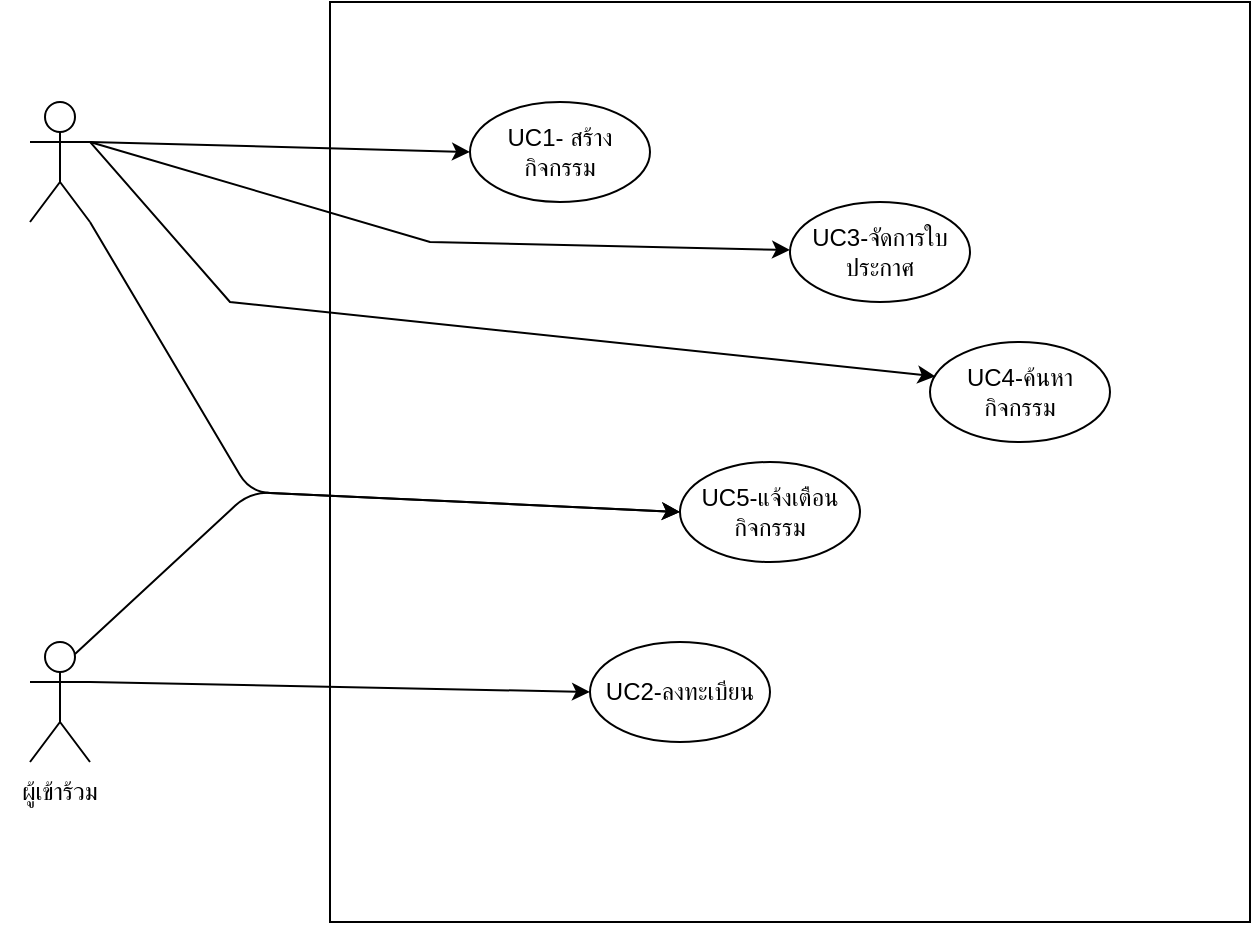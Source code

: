 <mxfile>
    <diagram id="eEoVHZRxK4ujAoDvrZFG" name="Page-1">
        <mxGraphModel dx="832" dy="563" grid="1" gridSize="10" guides="1" tooltips="1" connect="1" arrows="1" fold="1" page="1" pageScale="1" pageWidth="850" pageHeight="1100" math="0" shadow="0">
            <root>
                <mxCell id="0"/>
                <mxCell id="1" parent="0"/>
                <mxCell id="5" value="" style="whiteSpace=wrap;html=1;aspect=fixed;" vertex="1" parent="1">
                    <mxGeometry x="250" y="30" width="460" height="460" as="geometry"/>
                </mxCell>
                <mxCell id="21" style="edgeStyle=none;html=1;exitX=1;exitY=1;exitDx=0;exitDy=0;exitPerimeter=0;entryX=0;entryY=0.5;entryDx=0;entryDy=0;" edge="1" parent="1" source="6" target="11">
                    <mxGeometry relative="1" as="geometry">
                        <Array as="points">
                            <mxPoint x="210" y="275"/>
                        </Array>
                    </mxGeometry>
                </mxCell>
                <mxCell id="6" value="Actor" style="shape=umlActor;verticalLabelPosition=bottom;verticalAlign=top;outlineConnect=0;html=1;fontColor=none;noLabel=1;" vertex="1" parent="1">
                    <mxGeometry x="100" y="80" width="30" height="60" as="geometry"/>
                </mxCell>
                <mxCell id="20" style="edgeStyle=none;html=1;exitX=0.75;exitY=0.1;exitDx=0;exitDy=0;exitPerimeter=0;entryX=0;entryY=0.5;entryDx=0;entryDy=0;" edge="1" parent="1" source="7" target="11">
                    <mxGeometry relative="1" as="geometry">
                        <Array as="points">
                            <mxPoint x="210" y="275"/>
                        </Array>
                    </mxGeometry>
                </mxCell>
                <mxCell id="7" value="Actor" style="shape=umlActor;verticalLabelPosition=bottom;verticalAlign=top;html=1;outlineConnect=0;fontColor=none;noLabel=1;" vertex="1" parent="1">
                    <mxGeometry x="100" y="350" width="30" height="60" as="geometry"/>
                </mxCell>
                <mxCell id="8" value="UC1- สร้างกิจกรรม" style="ellipse;whiteSpace=wrap;html=1;" vertex="1" parent="1">
                    <mxGeometry x="320" y="80" width="90" height="50" as="geometry"/>
                </mxCell>
                <mxCell id="9" value="UC3-จัดการใบประกาศ" style="ellipse;whiteSpace=wrap;html=1;" vertex="1" parent="1">
                    <mxGeometry x="480" y="130" width="90" height="50" as="geometry"/>
                </mxCell>
                <mxCell id="10" value="UC4-ค้นหากิจกรรม" style="ellipse;whiteSpace=wrap;html=1;" vertex="1" parent="1">
                    <mxGeometry x="550" y="200" width="90" height="50" as="geometry"/>
                </mxCell>
                <mxCell id="11" value="UC5-แจ้งเตือนกิจกรรม" style="ellipse;whiteSpace=wrap;html=1;" vertex="1" parent="1">
                    <mxGeometry x="425" y="260" width="90" height="50" as="geometry"/>
                </mxCell>
                <mxCell id="12" value="UC2-ลงทะเบียน" style="ellipse;whiteSpace=wrap;html=1;" vertex="1" parent="1">
                    <mxGeometry x="380" y="350" width="90" height="50" as="geometry"/>
                </mxCell>
                <mxCell id="13" value="" style="endArrow=classic;html=1;rounded=0;exitX=1;exitY=0.333;exitDx=0;exitDy=0;exitPerimeter=0;entryX=0;entryY=0.5;entryDx=0;entryDy=0;" edge="1" parent="1" source="6" target="8">
                    <mxGeometry width="50" height="50" relative="1" as="geometry">
                        <mxPoint x="170" y="110" as="sourcePoint"/>
                        <mxPoint x="220" y="60" as="targetPoint"/>
                    </mxGeometry>
                </mxCell>
                <mxCell id="14" value="" style="endArrow=classic;html=1;rounded=0;exitX=1;exitY=0.333;exitDx=0;exitDy=0;exitPerimeter=0;" edge="1" parent="1" source="6" target="9">
                    <mxGeometry width="50" height="50" relative="1" as="geometry">
                        <mxPoint x="140" y="125" as="sourcePoint"/>
                        <mxPoint x="330" y="130" as="targetPoint"/>
                        <Array as="points">
                            <mxPoint x="300" y="150"/>
                        </Array>
                    </mxGeometry>
                </mxCell>
                <mxCell id="15" value="" style="endArrow=classic;html=1;rounded=0;exitX=1;exitY=0.333;exitDx=0;exitDy=0;exitPerimeter=0;entryX=0.031;entryY=0.344;entryDx=0;entryDy=0;entryPerimeter=0;" edge="1" parent="1" source="6" target="10">
                    <mxGeometry width="50" height="50" relative="1" as="geometry">
                        <mxPoint x="200" y="215" as="sourcePoint"/>
                        <mxPoint x="390" y="220" as="targetPoint"/>
                        <Array as="points">
                            <mxPoint x="200" y="180"/>
                        </Array>
                    </mxGeometry>
                </mxCell>
                <mxCell id="16" value="" style="endArrow=classic;html=1;exitX=1;exitY=0.333;exitDx=0;exitDy=0;exitPerimeter=0;entryX=0;entryY=0.5;entryDx=0;entryDy=0;" edge="1" parent="1" source="7" target="12">
                    <mxGeometry width="50" height="50" relative="1" as="geometry">
                        <mxPoint x="170" y="350" as="sourcePoint"/>
                        <mxPoint x="220" y="300" as="targetPoint"/>
                    </mxGeometry>
                </mxCell>
                <mxCell id="26" value="ผู้เข้าร้วม" style="text;html=1;strokeColor=none;fillColor=none;align=center;verticalAlign=middle;whiteSpace=wrap;rounded=0;fontColor=default;" vertex="1" parent="1">
                    <mxGeometry x="85" y="410" width="60" height="30" as="geometry"/>
                </mxCell>
            </root>
        </mxGraphModel>
    </diagram>
</mxfile>
